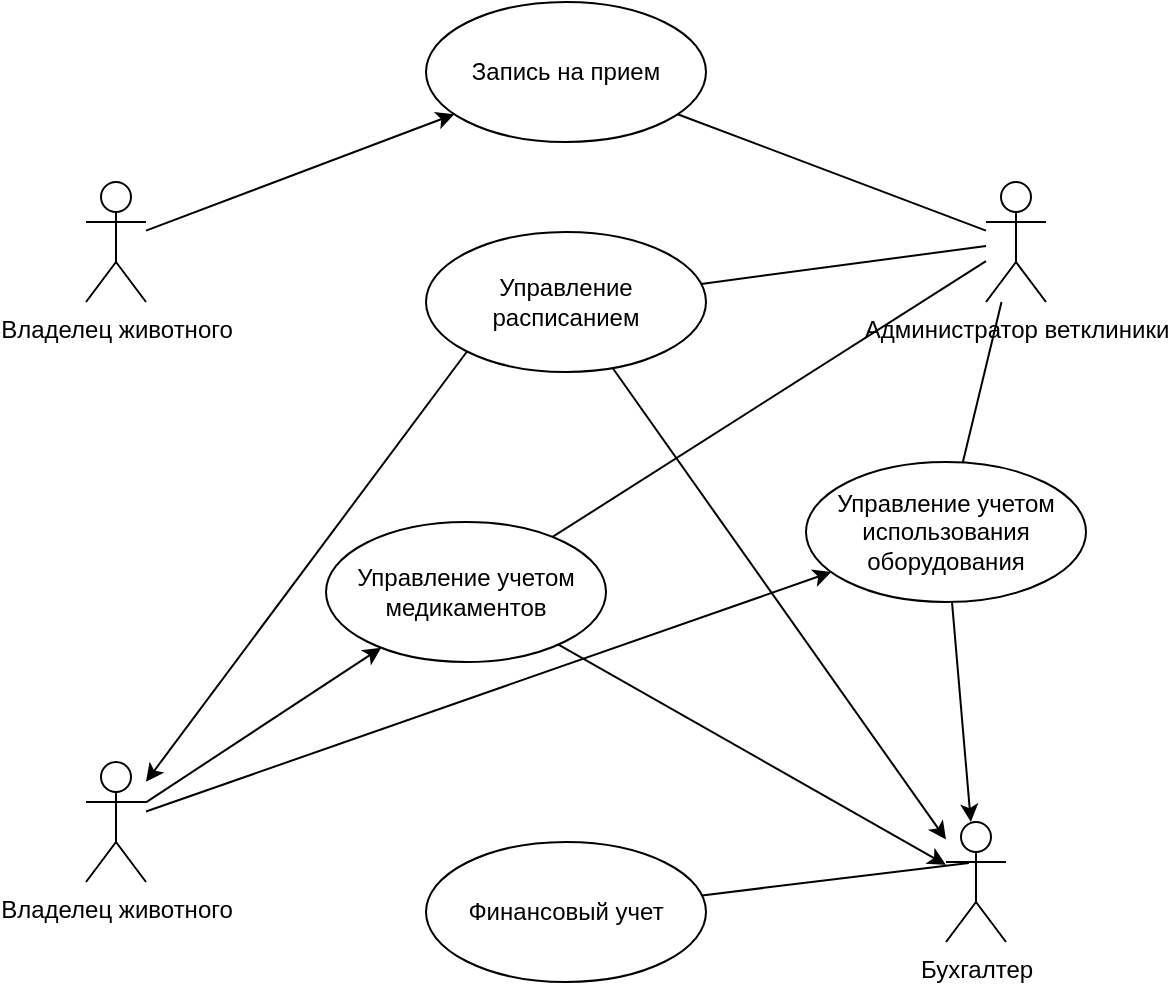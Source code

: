 <mxfile>
    <diagram id="9JNSq6Thn89ixAmMOrM4" name="Page-1">
        <mxGraphModel dx="811" dy="547" grid="1" gridSize="10" guides="1" tooltips="1" connect="1" arrows="1" fold="1" page="1" pageScale="1" pageWidth="850" pageHeight="1100" math="0" shadow="0">
            <root>
                <mxCell id="0"/>
                <mxCell id="1" parent="0"/>
                <mxCell id="4" style="edgeStyle=none;html=1;endArrow=classic;endFill=1;" edge="1" parent="1" source="2" target="3">
                    <mxGeometry relative="1" as="geometry"/>
                </mxCell>
                <mxCell id="2" value="Владелец животного" style="shape=umlActor;verticalLabelPosition=bottom;verticalAlign=top;html=1;" vertex="1" parent="1">
                    <mxGeometry x="190" y="490" width="30" height="60" as="geometry"/>
                </mxCell>
                <mxCell id="3" value="Запись на прием" style="ellipse;whiteSpace=wrap;html=1;" vertex="1" parent="1">
                    <mxGeometry x="360" y="400" width="140" height="70" as="geometry"/>
                </mxCell>
                <mxCell id="6" style="edgeStyle=none;html=1;endArrow=none;endFill=0;" edge="1" parent="1" source="5" target="3">
                    <mxGeometry relative="1" as="geometry"/>
                </mxCell>
                <mxCell id="10" style="edgeStyle=none;html=1;endArrow=none;endFill=0;" edge="1" parent="1" source="5" target="7">
                    <mxGeometry relative="1" as="geometry"/>
                </mxCell>
                <mxCell id="11" style="edgeStyle=none;html=1;endArrow=none;endFill=0;" edge="1" parent="1" source="5" target="9">
                    <mxGeometry relative="1" as="geometry"/>
                </mxCell>
                <mxCell id="12" style="edgeStyle=none;html=1;endArrow=none;endFill=0;" edge="1" parent="1" source="5" target="8">
                    <mxGeometry relative="1" as="geometry"/>
                </mxCell>
                <mxCell id="5" value="Администратор ветклиники" style="shape=umlActor;verticalLabelPosition=bottom;verticalAlign=top;html=1;" vertex="1" parent="1">
                    <mxGeometry x="640" y="490" width="30" height="60" as="geometry"/>
                </mxCell>
                <mxCell id="7" value="Управление расписанием" style="ellipse;whiteSpace=wrap;html=1;" vertex="1" parent="1">
                    <mxGeometry x="360" y="515" width="140" height="70" as="geometry"/>
                </mxCell>
                <mxCell id="8" value="Управление учетом медикаментов" style="ellipse;whiteSpace=wrap;html=1;" vertex="1" parent="1">
                    <mxGeometry x="310" y="660" width="140" height="70" as="geometry"/>
                </mxCell>
                <mxCell id="9" value="Управление учетом использования оборудования" style="ellipse;whiteSpace=wrap;html=1;" vertex="1" parent="1">
                    <mxGeometry x="550" y="630" width="140" height="70" as="geometry"/>
                </mxCell>
                <mxCell id="15" style="edgeStyle=none;html=1;entryX=0;entryY=1;entryDx=0;entryDy=0;endArrow=none;endFill=0;startArrow=classic;startFill=1;" edge="1" parent="1" source="13" target="7">
                    <mxGeometry relative="1" as="geometry"/>
                </mxCell>
                <mxCell id="16" style="edgeStyle=none;html=1;endArrow=classic;endFill=1;" edge="1" parent="1" source="13" target="8">
                    <mxGeometry relative="1" as="geometry"/>
                </mxCell>
                <mxCell id="17" style="edgeStyle=none;html=1;endArrow=classic;endFill=1;" edge="1" parent="1" source="13" target="9">
                    <mxGeometry relative="1" as="geometry"/>
                </mxCell>
                <mxCell id="13" value="Владелец животного" style="shape=umlActor;verticalLabelPosition=bottom;verticalAlign=top;html=1;" vertex="1" parent="1">
                    <mxGeometry x="190" y="780" width="30" height="60" as="geometry"/>
                </mxCell>
                <mxCell id="21" style="edgeStyle=none;html=1;endArrow=none;endFill=0;startArrow=classic;startFill=1;" edge="1" parent="1" source="20" target="9">
                    <mxGeometry relative="1" as="geometry"/>
                </mxCell>
                <mxCell id="22" style="edgeStyle=none;html=1;endArrow=none;endFill=0;startArrow=classic;startFill=1;" edge="1" parent="1" source="20" target="7">
                    <mxGeometry relative="1" as="geometry"/>
                </mxCell>
                <mxCell id="23" style="edgeStyle=none;html=1;endArrow=none;endFill=0;startArrow=classic;startFill=1;" edge="1" parent="1" source="20" target="8">
                    <mxGeometry relative="1" as="geometry"/>
                </mxCell>
                <mxCell id="20" value="Бухгалтер" style="shape=umlActor;verticalLabelPosition=bottom;verticalAlign=top;html=1;" vertex="1" parent="1">
                    <mxGeometry x="620" y="810" width="30" height="60" as="geometry"/>
                </mxCell>
                <mxCell id="25" style="edgeStyle=none;html=1;entryX=0.381;entryY=0.341;entryDx=0;entryDy=0;entryPerimeter=0;startArrow=none;startFill=0;endArrow=none;endFill=0;" edge="1" parent="1" source="24" target="20">
                    <mxGeometry relative="1" as="geometry"/>
                </mxCell>
                <mxCell id="24" value="Финансовый учет" style="ellipse;whiteSpace=wrap;html=1;" vertex="1" parent="1">
                    <mxGeometry x="360" y="820" width="140" height="70" as="geometry"/>
                </mxCell>
            </root>
        </mxGraphModel>
    </diagram>
</mxfile>